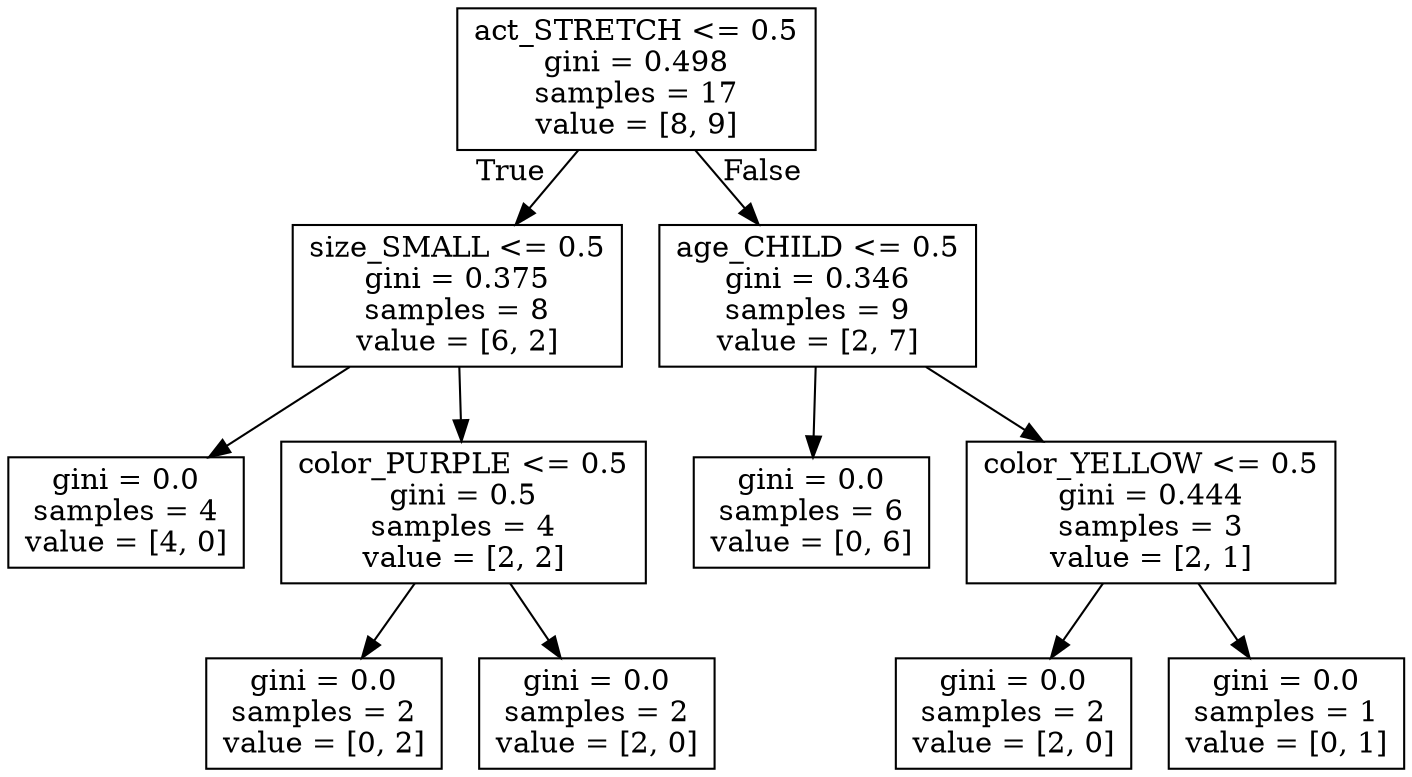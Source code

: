 digraph Tree {
node [shape=box] ;
0 [label="act_STRETCH <= 0.5\ngini = 0.498\nsamples = 17\nvalue = [8, 9]"] ;
1 [label="size_SMALL <= 0.5\ngini = 0.375\nsamples = 8\nvalue = [6, 2]"] ;
0 -> 1 [labeldistance=2.5, labelangle=45, headlabel="True"] ;
2 [label="gini = 0.0\nsamples = 4\nvalue = [4, 0]"] ;
1 -> 2 ;
3 [label="color_PURPLE <= 0.5\ngini = 0.5\nsamples = 4\nvalue = [2, 2]"] ;
1 -> 3 ;
4 [label="gini = 0.0\nsamples = 2\nvalue = [0, 2]"] ;
3 -> 4 ;
5 [label="gini = 0.0\nsamples = 2\nvalue = [2, 0]"] ;
3 -> 5 ;
6 [label="age_CHILD <= 0.5\ngini = 0.346\nsamples = 9\nvalue = [2, 7]"] ;
0 -> 6 [labeldistance=2.5, labelangle=-45, headlabel="False"] ;
7 [label="gini = 0.0\nsamples = 6\nvalue = [0, 6]"] ;
6 -> 7 ;
8 [label="color_YELLOW <= 0.5\ngini = 0.444\nsamples = 3\nvalue = [2, 1]"] ;
6 -> 8 ;
9 [label="gini = 0.0\nsamples = 2\nvalue = [2, 0]"] ;
8 -> 9 ;
10 [label="gini = 0.0\nsamples = 1\nvalue = [0, 1]"] ;
8 -> 10 ;
}